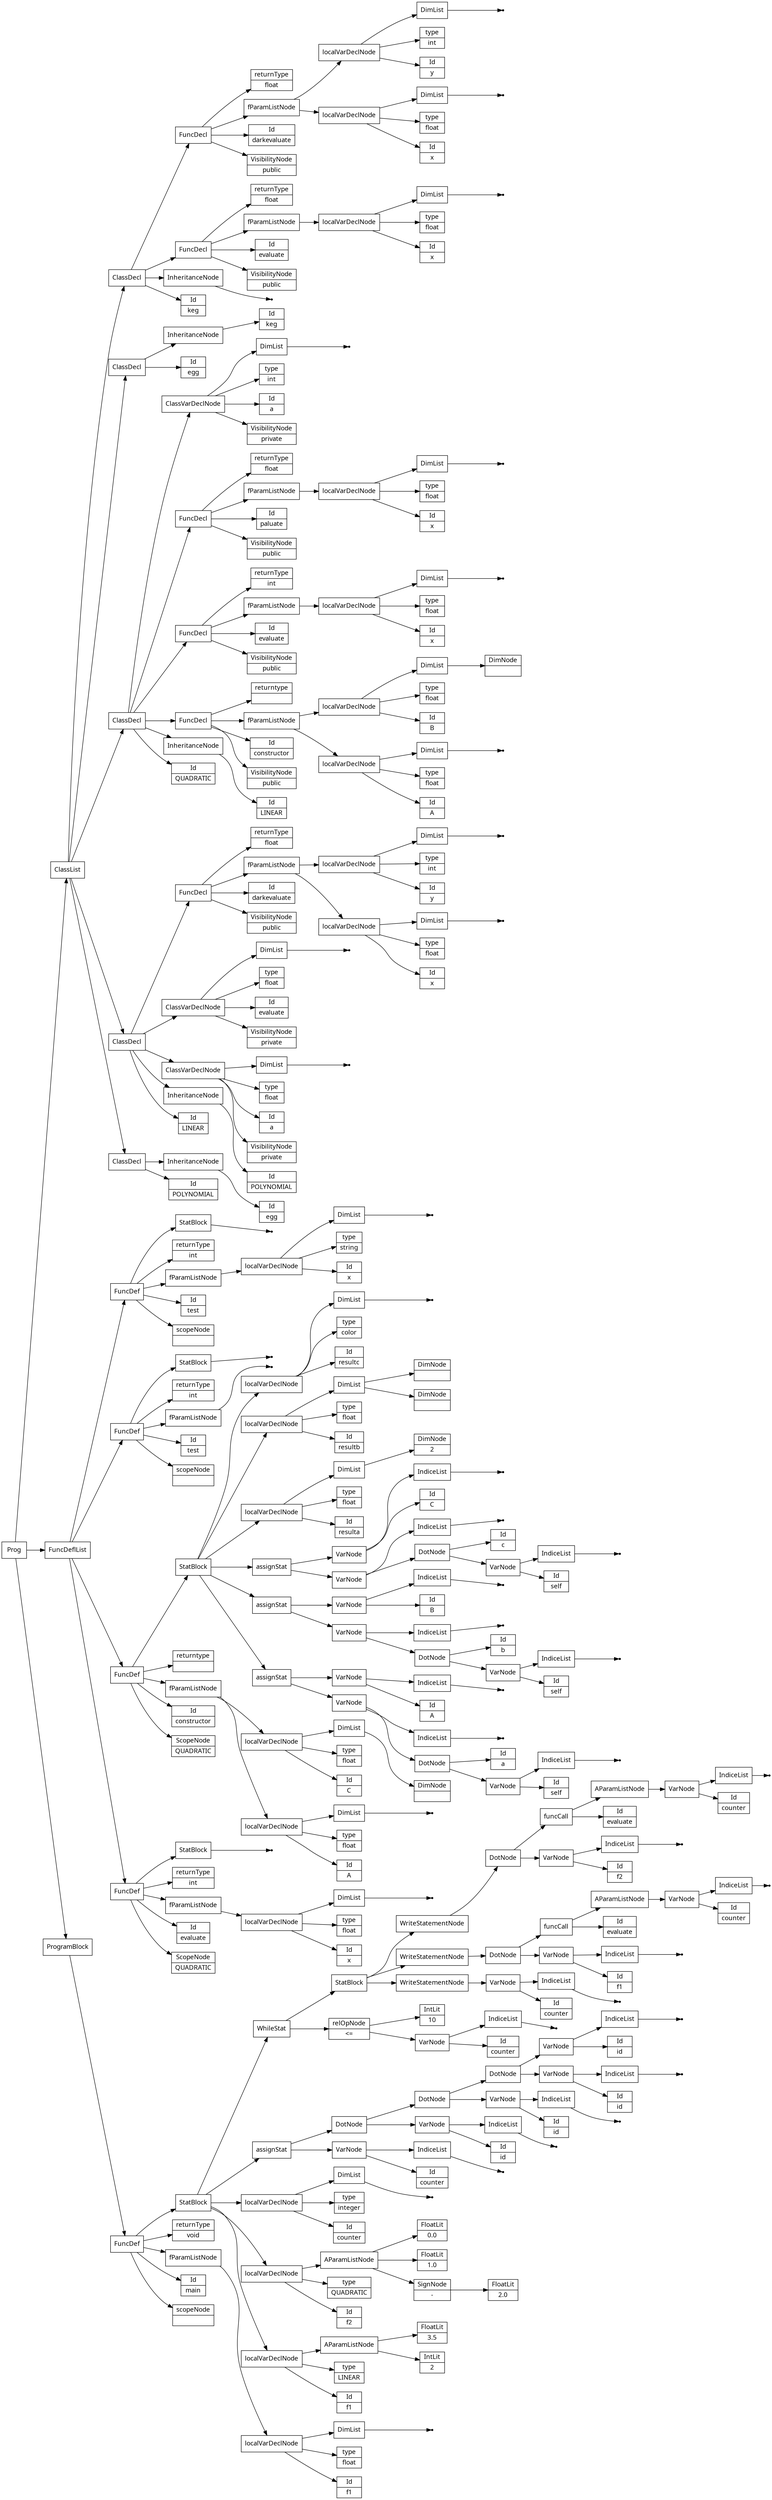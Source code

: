 digraph AST {
node [shape=record];
 node [fontname=Sans];charset="UTF-8" splines=true splines=spline rankdir =LR ordering="out"
0[label="Id|POLYNOMIAL"];
2[label="Id|egg"];
3[label="InheritanceNode"];
3->2;
4[label="ClassDecl"];
4->3;
4->0;
5[label="Id|LINEAR"];
7[label="Id|POLYNOMIAL"];
8[label="InheritanceNode"];
8->7;
9[label="VisibilityNode|private"];
10[label="Id|a"];
11[label="type|float"];
none13[shape="point"];
14[label="DimList"];
14->none13;
15[label="ClassVarDeclNode"];
15->14;
15->11;
15->10;
15->9;
16[label="VisibilityNode|private"];
17[label="Id|evaluate"];
18[label="type|float"];
none20[shape="point"];
21[label="DimList"];
21->none20;
22[label="ClassVarDeclNode"];
22->21;
22->18;
22->17;
22->16;
23[label="VisibilityNode|public"];
24[label="Id|darkevaluate"];
26[label="Id|x"];
27[label="type|float"];
none29[shape="point"];
30[label="DimList"];
30->none29;
31[label="localVarDeclNode"];
31->30;
31->27;
31->26;
32[label="Id|y"];
33[label="type|int"];
none35[shape="point"];
36[label="DimList"];
36->none35;
37[label="localVarDeclNode"];
37->36;
37->33;
37->32;
38[label="fParamListNode"];
38->37;
38->31;
39[label="returnType|float"];
40[label="FuncDecl"];
40->39;
40->38;
40->24;
40->23;
41[label="ClassDecl"];
41->40;
41->22;
41->15;
41->8;
41->5;
42[label="Id|QUADRATIC"];
44[label="Id|LINEAR"];
45[label="InheritanceNode"];
45->44;
46[label="VisibilityNode|public"];
47[label="Id|constructor"];
49[label="Id|A"];
50[label="type|float"];
none52[shape="point"];
53[label="DimList"];
53->none52;
54[label="localVarDeclNode"];
54->53;
54->50;
54->49;
55[label="Id|B"];
56[label="type|float"];
58[label="DimNode|"];
59[label="DimList"];
59->58;
60[label="localVarDeclNode"];
60->59;
60->56;
60->55;
61[label="fParamListNode"];
61->60;
61->54;
62[label="returntype| "];
63[label="FuncDecl"];
63->62;
63->61;
63->47;
63->46;
64[label="VisibilityNode|public"];
65[label="Id|evaluate"];
67[label="Id|x"];
68[label="type|float"];
none70[shape="point"];
71[label="DimList"];
71->none70;
72[label="localVarDeclNode"];
72->71;
72->68;
72->67;
73[label="fParamListNode"];
73->72;
74[label="returnType|int"];
75[label="FuncDecl"];
75->74;
75->73;
75->65;
75->64;
76[label="VisibilityNode|public"];
77[label="Id|paluate"];
79[label="Id|x"];
80[label="type|float"];
none82[shape="point"];
83[label="DimList"];
83->none82;
84[label="localVarDeclNode"];
84->83;
84->80;
84->79;
85[label="fParamListNode"];
85->84;
86[label="returnType|float"];
87[label="FuncDecl"];
87->86;
87->85;
87->77;
87->76;
88[label="VisibilityNode|private"];
89[label="Id|a"];
90[label="type|int"];
none92[shape="point"];
93[label="DimList"];
93->none92;
94[label="ClassVarDeclNode"];
94->93;
94->90;
94->89;
94->88;
95[label="ClassDecl"];
95->94;
95->87;
95->75;
95->63;
95->45;
95->42;
96[label="Id|egg"];
98[label="Id|keg"];
99[label="InheritanceNode"];
99->98;
100[label="ClassDecl"];
100->99;
100->96;
101[label="Id|keg"];
none103[shape="point"];
104[label="InheritanceNode"];
104->none103;
105[label="VisibilityNode|public"];
106[label="Id|evaluate"];
108[label="Id|x"];
109[label="type|float"];
none111[shape="point"];
112[label="DimList"];
112->none111;
113[label="localVarDeclNode"];
113->112;
113->109;
113->108;
114[label="fParamListNode"];
114->113;
115[label="returnType|float"];
116[label="FuncDecl"];
116->115;
116->114;
116->106;
116->105;
117[label="VisibilityNode|public"];
118[label="Id|darkevaluate"];
120[label="Id|x"];
121[label="type|float"];
none123[shape="point"];
124[label="DimList"];
124->none123;
125[label="localVarDeclNode"];
125->124;
125->121;
125->120;
126[label="Id|y"];
127[label="type|int"];
none129[shape="point"];
130[label="DimList"];
130->none129;
131[label="localVarDeclNode"];
131->130;
131->127;
131->126;
132[label="fParamListNode"];
132->131;
132->125;
133[label="returnType|float"];
134[label="FuncDecl"];
134->133;
134->132;
134->118;
134->117;
135[label="ClassDecl"];
135->134;
135->116;
135->104;
135->101;
137[label="Id|evaluate"];
139[label="Id|x"];
140[label="type|float"];
none142[shape="point"];
143[label="DimList"];
143->none142;
144[label="localVarDeclNode"];
144->143;
144->140;
144->139;
145[label="fParamListNode"];
145->144;
146[label="returnType|int"];
none148[shape="point"];
149[label="StatBlock"];
149->none148;
150[label="FuncDef"];
136[label="ScopeNode|QUADRATIC"];
150->149;
150->146;
150->145;
150->137;
150->136;
152[label="Id|constructor"];
154[label="Id|A"];
155[label="type|float"];
none157[shape="point"];
158[label="DimList"];
158->none157;
159[label="localVarDeclNode"];
159->158;
159->155;
159->154;
160[label="Id|C"];
161[label="type|float"];
163[label="DimNode|"];
164[label="DimList"];
164->163;
165[label="localVarDeclNode"];
165->164;
165->161;
165->160;
166[label="fParamListNode"];
166->165;
166->159;
167[label="returntype| "];
169[label="Id|self"];
none171[shape="point"];
172[label="IndiceList"];
172->none171;
173[label="VarNode"];
173->172;
173->169;
174[label="Id|a"];
175[label="DotNode"];
175->174;
175->173;
none177[shape="point"];
178[label="IndiceList"];
178->none177;
179[label="VarNode"];
179->178;
179->175;
180[label="Id|A"];
none182[shape="point"];
183[label="IndiceList"];
183->none182;
184[label="VarNode"];
184->183;
184->180;
185[label="assignStat"];
185->184;
185->179;
186[label="Id|self"];
none188[shape="point"];
189[label="IndiceList"];
189->none188;
190[label="VarNode"];
190->189;
190->186;
191[label="Id|b"];
192[label="DotNode"];
192->191;
192->190;
none194[shape="point"];
195[label="IndiceList"];
195->none194;
196[label="VarNode"];
196->195;
196->192;
197[label="Id|B"];
none199[shape="point"];
200[label="IndiceList"];
200->none199;
201[label="VarNode"];
201->200;
201->197;
202[label="assignStat"];
202->201;
202->196;
203[label="Id|self"];
none205[shape="point"];
206[label="IndiceList"];
206->none205;
207[label="VarNode"];
207->206;
207->203;
208[label="Id|c"];
209[label="DotNode"];
209->208;
209->207;
none211[shape="point"];
212[label="IndiceList"];
212->none211;
213[label="VarNode"];
213->212;
213->209;
214[label="Id|C"];
none216[shape="point"];
217[label="IndiceList"];
217->none216;
218[label="VarNode"];
218->217;
218->214;
219[label="assignStat"];
219->218;
219->213;
220[label="Id|resulta"];
221[label="type|float"];
223[label="DimNode|2"];
224[label="DimList"];
224->223;
225[label="localVarDeclNode"];
225->224;
225->221;
225->220;
226[label="Id|resultb"];
227[label="type|float"];
229[label="DimNode|"];
230[label="DimNode|"];
231[label="DimList"];
231->230;
231->229;
232[label="localVarDeclNode"];
232->231;
232->227;
232->226;
233[label="Id|resultc"];
234[label="type|color"];
none236[shape="point"];
237[label="DimList"];
237->none236;
238[label="localVarDeclNode"];
238->237;
238->234;
238->233;
239[label="StatBlock"];
239->238;
239->232;
239->225;
239->219;
239->202;
239->185;
240[label="FuncDef"];
151[label="ScopeNode|QUADRATIC"];
240->239;
240->167;
240->166;
240->152;
240->151;
242[label="scopeNode| "];
244[label="Id|f1"];
245[label="type|float"];
none247[shape="point"];
248[label="DimList"];
248->none247;
249[label="localVarDeclNode"];
249->248;
249->245;
249->244;
250[label="fParamListNode"];
250->249;
251[label="returnType|void"];
253[label="Id|f1"];
254[label="type|LINEAR"];
256[label="IntLit|2"];
257[label="FloatLit|3.5"];
258[label="AParamListNode"];
258->257;
258->256;
259[label="localVarDeclNode"];
259->258;
259->254;
259->253;
260[label="Id|f2"];
261[label="type|QUADRATIC"];
263[label="SignNode|-"];
264[label="FloatLit|2.0"];
263->264;
265[label="FloatLit|1.0"];
266[label="FloatLit|0.0"];
267[label="AParamListNode"];
267->266;
267->265;
267->263;
268[label="localVarDeclNode"];
268->267;
268->261;
268->260;
269[label="Id|counter"];
270[label="type|integer"];
none272[shape="point"];
273[label="DimList"];
273->none272;
274[label="localVarDeclNode"];
274->273;
274->270;
274->269;
275[label="Id|counter"];
none277[shape="point"];
278[label="IndiceList"];
278->none277;
279[label="VarNode"];
279->278;
279->275;
280[label="Id|id"];
none282[shape="point"];
283[label="IndiceList"];
283->none282;
284[label="VarNode"];
284->283;
284->280;
285[label="Id|id"];
none287[shape="point"];
288[label="IndiceList"];
288->none287;
289[label="VarNode"];
289->288;
289->285;
290[label="Id|id"];
none292[shape="point"];
293[label="IndiceList"];
293->none292;
294[label="VarNode"];
294->293;
294->290;
295[label="Id|id"];
none297[shape="point"];
298[label="IndiceList"];
298->none297;
299[label="VarNode"];
299->298;
299->295;
300[label="DotNode"];
300->299;
300->294;
301[label="DotNode"];
301->300;
301->289;
302[label="DotNode"];
302->301;
302->284;
303[label="assignStat"];
303->302;
303->279;
304[label="Id|counter"];
none306[shape="point"];
307[label="IndiceList"];
307->none306;
308[label="VarNode"];
308->307;
308->304;
309[label="relOpNode|\<="];
310[label="IntLit|10"];
309->310;
309->308;
312[label="Id|counter"];
none314[shape="point"];
315[label="IndiceList"];
315->none314;
316[label="VarNode"];
316->315;
316->312;
317[label="WriteStatementNode"];
317->316;
318[label="Id|f1"];
none320[shape="point"];
321[label="IndiceList"];
321->none320;
322[label="VarNode"];
322->321;
322->318;
323[label="Id|evaluate"];
325[label="Id|counter"];
none327[shape="point"];
328[label="IndiceList"];
328->none327;
329[label="VarNode"];
329->328;
329->325;
330[label="AParamListNode"];
330->329;
331[label="funcCall"];
331->330;
331->323;
332[label="DotNode"];
332->331;
332->322;
333[label="WriteStatementNode"];
333->332;
334[label="Id|f2"];
none336[shape="point"];
337[label="IndiceList"];
337->none336;
338[label="VarNode"];
338->337;
338->334;
339[label="Id|evaluate"];
341[label="Id|counter"];
none343[shape="point"];
344[label="IndiceList"];
344->none343;
345[label="VarNode"];
345->344;
345->341;
346[label="AParamListNode"];
346->345;
347[label="funcCall"];
347->346;
347->339;
348[label="DotNode"];
348->347;
348->338;
349[label="WriteStatementNode"];
349->348;
350[label="StatBlock"];
350->349;
350->333;
350->317;
351[label="WhileStat"];
351->350;
351->309;
352[label="StatBlock"];
352->351;
352->303;
352->274;
352->268;
352->259;
353[label="FuncDef"];
241[label="Id|main"];
353->352;
353->251;
353->250;
353->241;
353->242;
355[label="scopeNode| "];
none357[shape="point"];
358[label="fParamListNode"];
358->none357;
359[label="returnType|int"];
none361[shape="point"];
362[label="StatBlock"];
362->none361;
363[label="FuncDef"];
354[label="Id|test"];
363->362;
363->359;
363->358;
363->354;
363->355;
365[label="scopeNode| "];
367[label="Id|x"];
368[label="type|string"];
none370[shape="point"];
371[label="DimList"];
371->none370;
372[label="localVarDeclNode"];
372->371;
372->368;
372->367;
373[label="fParamListNode"];
373->372;
374[label="returnType|int"];
none376[shape="point"];
377[label="StatBlock"];
377->none376;
378[label="FuncDef"];
364[label="Id|test"];
378->377;
378->374;
378->373;
378->364;
378->365;
379[label="ClassList"];
380[label="FuncDeflList"];
381[label="Prog"];
382[label="ProgramBlock"];
380->378;
380->363;
382->353;
380->240;
380->150;
379->135;
379->100;
379->95;
379->41;
379->4;
381->379;
381->380;
381->382;
}